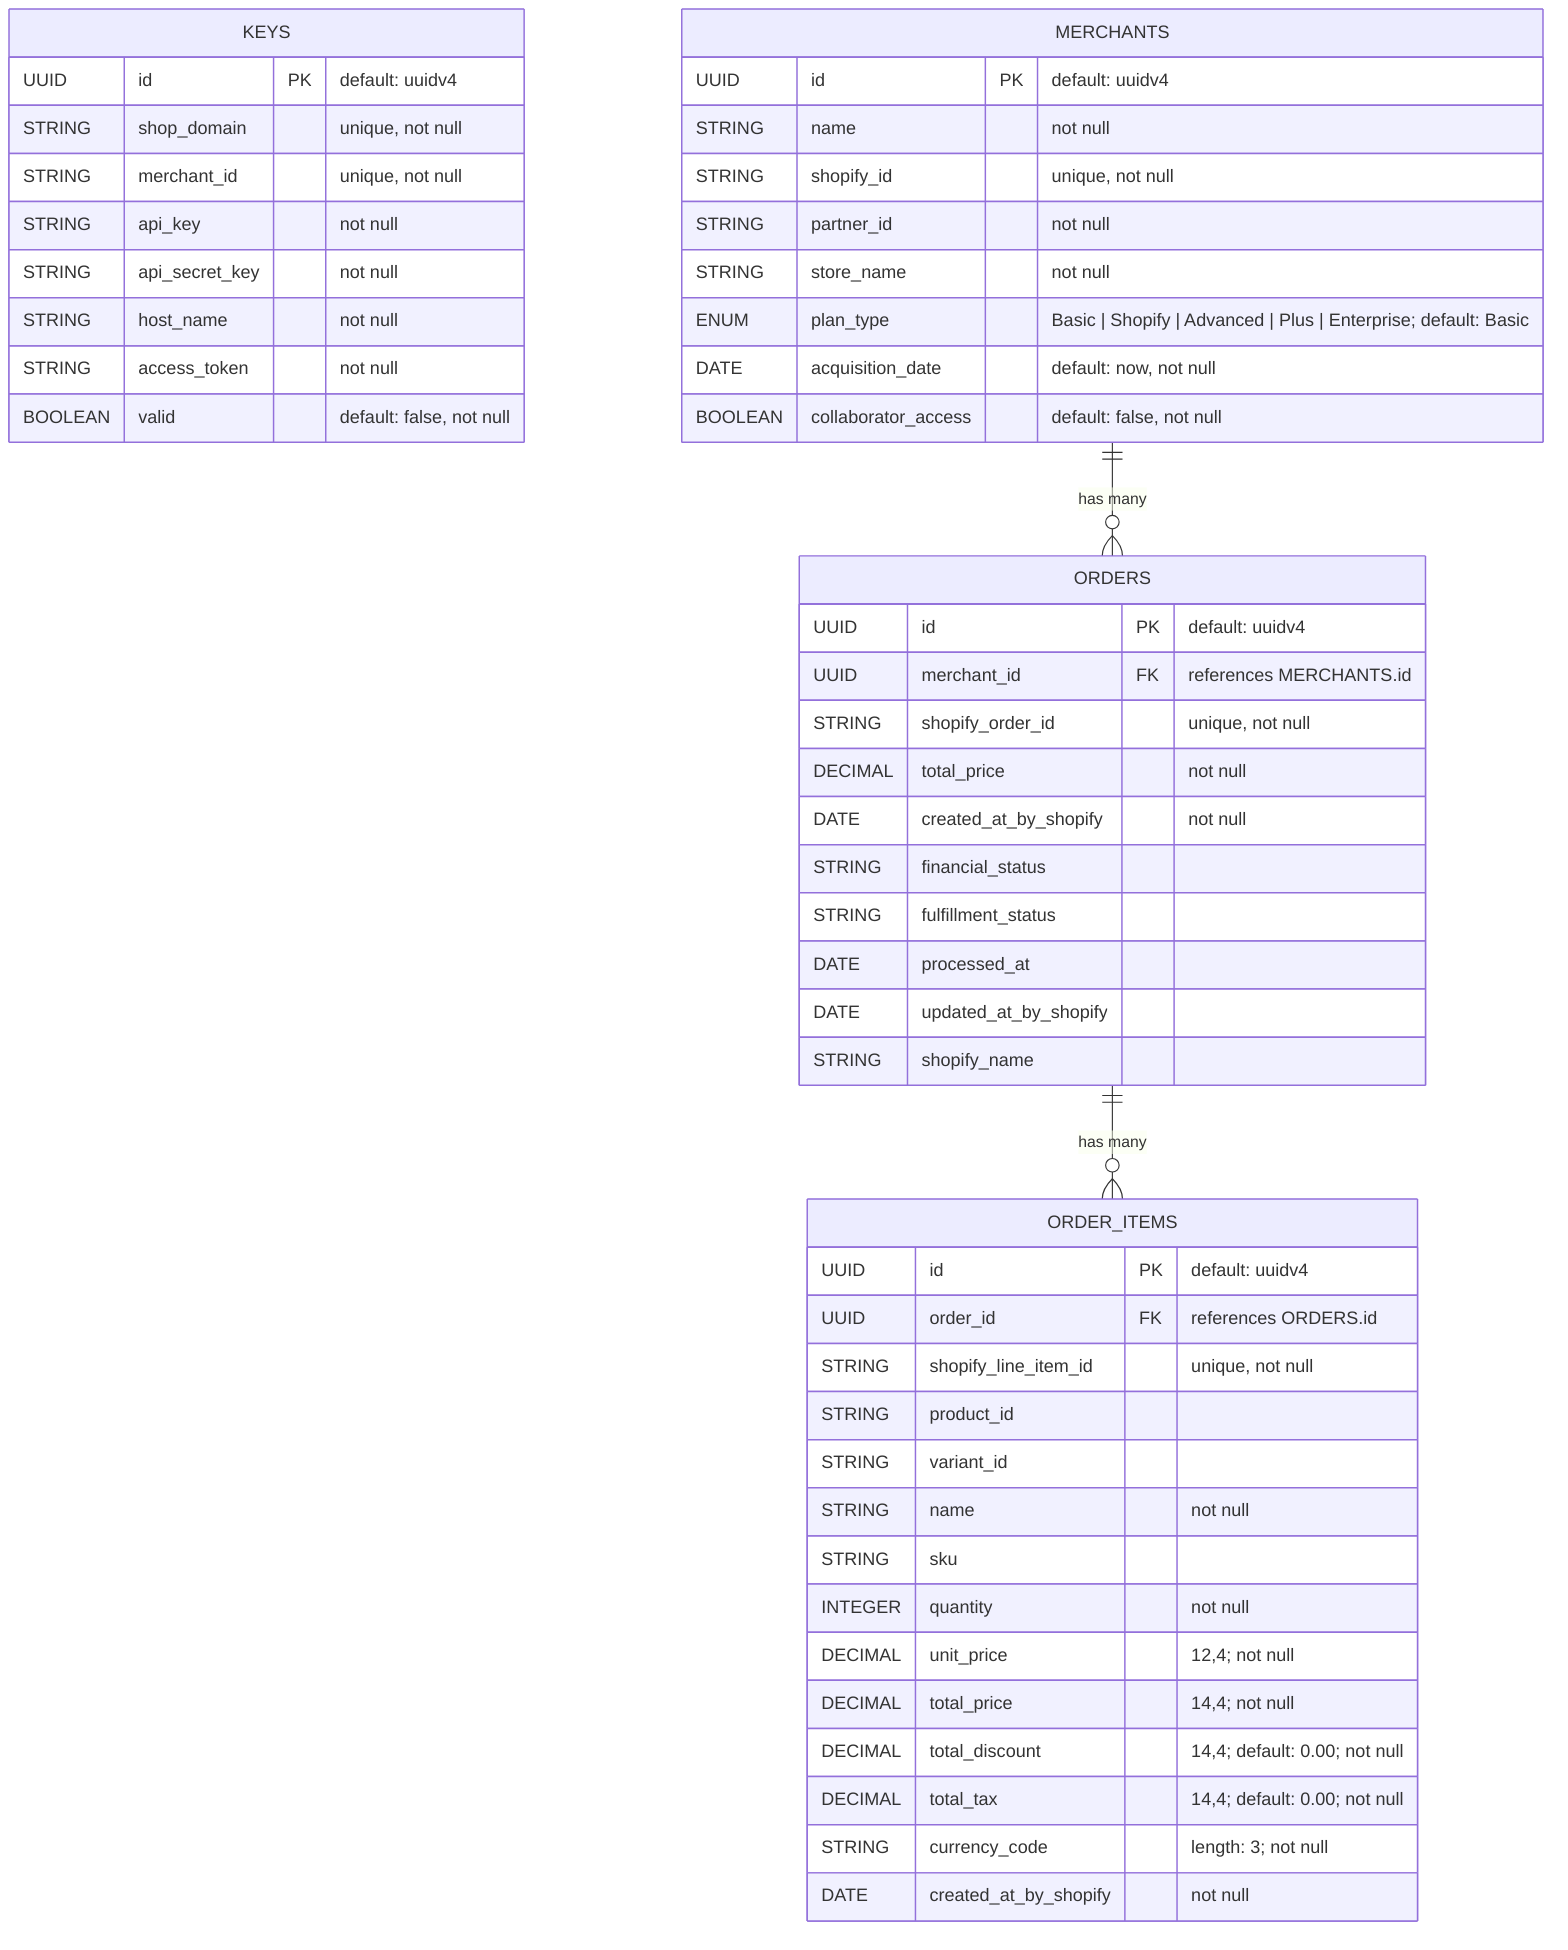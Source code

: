erDiagram
    KEYS {
        UUID id PK "default: uuidv4"
        STRING shop_domain "unique, not null"
        STRING merchant_id "unique, not null"
        STRING api_key "not null"
        STRING api_secret_key "not null"
        STRING host_name "not null"
        STRING access_token "not null"
        BOOLEAN valid "default: false, not null"
    }

    MERCHANTS {
        UUID id PK "default: uuidv4"
        STRING name "not null"
        STRING shopify_id "unique, not null"
        STRING partner_id "not null"
        STRING store_name "not null"
        ENUM plan_type "Basic | Shopify | Advanced | Plus | Enterprise; default: Basic"
        DATE acquisition_date "default: now, not null"
        BOOLEAN collaborator_access "default: false, not null"
    }

    ORDERS {
        UUID id PK "default: uuidv4"
        UUID merchant_id FK "references MERCHANTS.id"
        STRING shopify_order_id "unique, not null"
        DECIMAL total_price "not null"
        DATE created_at_by_shopify "not null"
        STRING financial_status
        STRING fulfillment_status
        DATE processed_at
        DATE updated_at_by_shopify
        STRING shopify_name
    }

    ORDER_ITEMS {
        UUID id PK "default: uuidv4"
        UUID order_id FK "references ORDERS.id"
        STRING shopify_line_item_id "unique, not null"
        STRING product_id
        STRING variant_id
        STRING name "not null"
        STRING sku
        INTEGER quantity "not null"
        DECIMAL unit_price "12,4; not null"
        DECIMAL total_price "14,4; not null"
        DECIMAL total_discount "14,4; default: 0.00; not null"
        DECIMAL total_tax "14,4; default: 0.00; not null"
        STRING currency_code "length: 3; not null"
        DATE created_at_by_shopify "not null"
    }

    MERCHANTS ||--o{ ORDERS : "has many"
    ORDERS ||--o{ ORDER_ITEMS : "has many"
